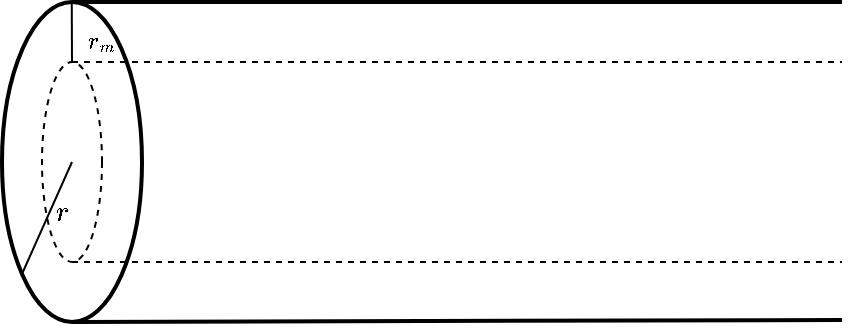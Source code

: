<mxfile version="17.2.4" type="device"><diagram id="NI4POnHpN0u4nAXrhy7G" name="Page-1"><mxGraphModel dx="918" dy="714" grid="1" gridSize="10" guides="1" tooltips="1" connect="1" arrows="1" fold="1" page="1" pageScale="1" pageWidth="827" pageHeight="1169" math="1" shadow="0"><root><mxCell id="0"/><mxCell id="1" parent="0"/><mxCell id="zDHE43G_QYhjc4k_ogYX-1" value="" style="ellipse;whiteSpace=wrap;html=1;strokeWidth=2;fillColor=none;" vertex="1" parent="1"><mxGeometry x="60" y="320" width="70" height="160" as="geometry"/></mxCell><mxCell id="zDHE43G_QYhjc4k_ogYX-2" value="" style="endArrow=none;html=1;rounded=0;exitX=0.5;exitY=0;exitDx=0;exitDy=0;strokeWidth=2;" edge="1" parent="1" source="zDHE43G_QYhjc4k_ogYX-1"><mxGeometry width="50" height="50" relative="1" as="geometry"><mxPoint x="390" y="460" as="sourcePoint"/><mxPoint x="480" y="320" as="targetPoint"/></mxGeometry></mxCell><mxCell id="zDHE43G_QYhjc4k_ogYX-3" value="" style="endArrow=none;html=1;rounded=0;exitX=0.5;exitY=1;exitDx=0;exitDy=0;strokeWidth=2;" edge="1" parent="1" source="zDHE43G_QYhjc4k_ogYX-1"><mxGeometry width="50" height="50" relative="1" as="geometry"><mxPoint x="104" y="479" as="sourcePoint"/><mxPoint x="480" y="479" as="targetPoint"/></mxGeometry></mxCell><mxCell id="zDHE43G_QYhjc4k_ogYX-4" value="" style="ellipse;whiteSpace=wrap;html=1;dashed=1;fillColor=none;" vertex="1" parent="1"><mxGeometry x="80" y="350" width="30" height="100" as="geometry"/></mxCell><mxCell id="zDHE43G_QYhjc4k_ogYX-5" value="" style="endArrow=none;dashed=1;html=1;rounded=0;exitX=0.5;exitY=0;exitDx=0;exitDy=0;" edge="1" parent="1" source="zDHE43G_QYhjc4k_ogYX-4"><mxGeometry width="50" height="50" relative="1" as="geometry"><mxPoint x="390" y="460" as="sourcePoint"/><mxPoint x="480" y="350" as="targetPoint"/></mxGeometry></mxCell><mxCell id="zDHE43G_QYhjc4k_ogYX-6" value="" style="endArrow=none;dashed=1;html=1;rounded=0;exitX=0.5;exitY=1;exitDx=0;exitDy=0;" edge="1" parent="1" source="zDHE43G_QYhjc4k_ogYX-4"><mxGeometry width="50" height="50" relative="1" as="geometry"><mxPoint x="121" y="449" as="sourcePoint"/><mxPoint x="480" y="450" as="targetPoint"/></mxGeometry></mxCell><mxCell id="zDHE43G_QYhjc4k_ogYX-8" value="" style="endArrow=none;html=1;rounded=0;strokeWidth=1;" edge="1" parent="1"><mxGeometry width="50" height="50" relative="1" as="geometry"><mxPoint x="95" y="350" as="sourcePoint"/><mxPoint x="94.88" y="320" as="targetPoint"/></mxGeometry></mxCell><mxCell id="zDHE43G_QYhjc4k_ogYX-9" value="" style="endArrow=none;html=1;rounded=0;strokeWidth=1;" edge="1" parent="1"><mxGeometry width="50" height="50" relative="1" as="geometry"><mxPoint x="70" y="456" as="sourcePoint"/><mxPoint x="95" y="400" as="targetPoint"/></mxGeometry></mxCell><mxCell id="zDHE43G_QYhjc4k_ogYX-10" value="&lt;font style=&quot;font-size: 10px&quot;&gt;$$r_m$$&lt;/font&gt;" style="text;html=1;strokeColor=none;fillColor=none;align=center;verticalAlign=middle;whiteSpace=wrap;rounded=0;dashed=1;" vertex="1" parent="1"><mxGeometry x="100" y="330" width="20" height="20" as="geometry"/></mxCell><mxCell id="zDHE43G_QYhjc4k_ogYX-11" value="$$r$$" style="text;html=1;strokeColor=none;fillColor=none;align=center;verticalAlign=middle;whiteSpace=wrap;rounded=0;dashed=1;" vertex="1" parent="1"><mxGeometry x="80" y="410" width="20" height="30" as="geometry"/></mxCell></root></mxGraphModel></diagram></mxfile>